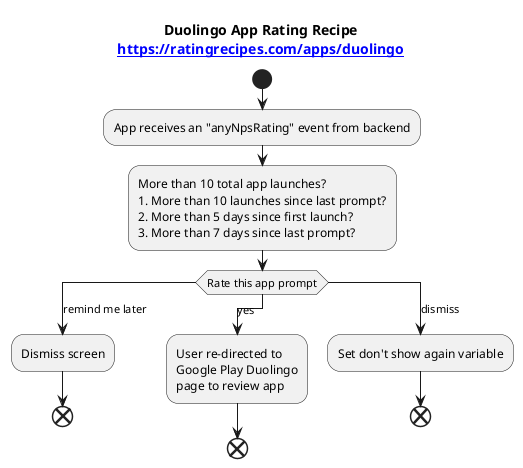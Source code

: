 @startuml

title Duolingo App Rating Recipe\n[[https://ratingrecipes.com/apps/duolingo]]

start

:App receives an "anyNpsRating" event from backend;
:More than 10 total app launches?
# More than 10 launches since last prompt?
# More than 5 days since first launch?
# More than 7 days since last prompt?;
switch (Rate this app prompt)
    case (remind me later)
        :Dismiss screen;
    end
    case (yes)
        :User re-directed to
        Google Play Duolingo
        page to review app;
    end
    case (dismiss)
        :Set don't show again variable;
    end
endswitch

@enduml